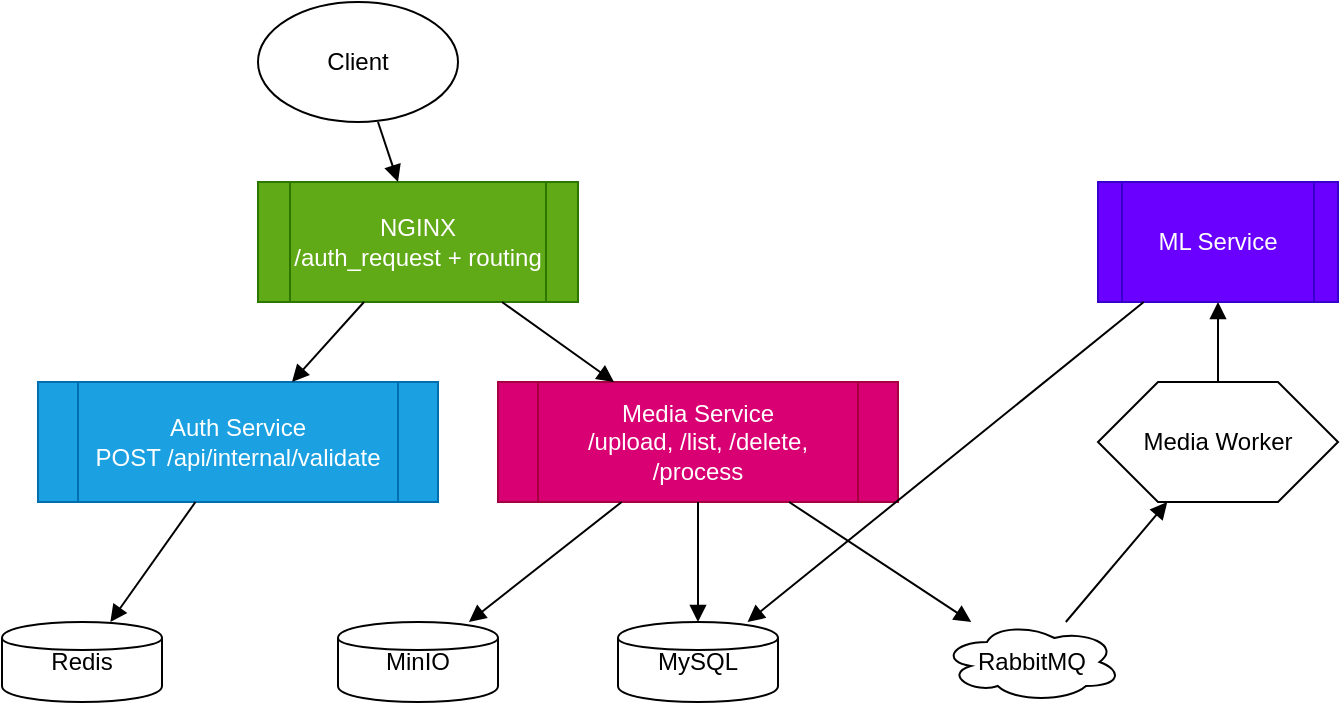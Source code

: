 <mxfile version="27.0.9">
  <diagram name="PhotoHub Architecture" id="photo-hub-diagram">
    <mxGraphModel dx="983" dy="595" grid="1" gridSize="10" guides="1" tooltips="1" connect="1" arrows="1" fold="1" page="1" pageScale="1" pageWidth="827" pageHeight="1169" math="0" shadow="0">
      <root>
        <mxCell id="0" />
        <mxCell id="1" parent="0" />
        <mxCell id="client" value="Client" style="shape=ellipse;whiteSpace=wrap;html=1;" parent="1" vertex="1">
          <mxGeometry x="198" y="70" width="100" height="60" as="geometry" />
        </mxCell>
        <mxCell id="nginx" value="NGINX&#xa;/auth_request + routing" style="shape=process;whiteSpace=wrap;html=1;fillColor=#60a917;fontColor=#ffffff;strokeColor=#2D7600;" parent="1" vertex="1">
          <mxGeometry x="198" y="160" width="160" height="60" as="geometry" />
        </mxCell>
        <mxCell id="auth" value="Auth Service&#xa;POST /api/internal/validate" style="shape=process;whiteSpace=wrap;html=1;fillColor=#1ba1e2;fontColor=#ffffff;strokeColor=#006EAF;" parent="1" vertex="1">
          <mxGeometry x="88" y="260" width="200" height="60" as="geometry" />
        </mxCell>
        <mxCell id="media" value="Media Service&#xa;/upload, /list, /delete, /process" style="shape=process;whiteSpace=wrap;html=1;fillColor=#d80073;fontColor=#ffffff;strokeColor=#A50040;" parent="1" vertex="1">
          <mxGeometry x="318" y="260" width="200" height="60" as="geometry" />
        </mxCell>
        <mxCell id="redis" value="Redis" style="shape=cylinder;whiteSpace=wrap;html=1;" parent="1" vertex="1">
          <mxGeometry x="70" y="380" width="80" height="40" as="geometry" />
        </mxCell>
        <mxCell id="minio" value="MinIO" style="shape=cylinder;whiteSpace=wrap;html=1;" parent="1" vertex="1">
          <mxGeometry x="238" y="380" width="80" height="40" as="geometry" />
        </mxCell>
        <mxCell id="mysql" value="MySQL" style="shape=cylinder;whiteSpace=wrap;html=1;" parent="1" vertex="1">
          <mxGeometry x="378" y="380" width="80" height="40" as="geometry" />
        </mxCell>
        <mxCell id="rabbitmq" value="RabbitMQ" style="shape=cloud;whiteSpace=wrap;html=1;" parent="1" vertex="1">
          <mxGeometry x="540" y="380" width="90" height="40" as="geometry" />
        </mxCell>
        <mxCell id="worker" value="Media Worker" style="shape=hexagon;whiteSpace=wrap;html=1;" parent="1" vertex="1">
          <mxGeometry x="618" y="260" width="120" height="60" as="geometry" />
        </mxCell>
        <mxCell id="ml" value="ML Service" style="shape=process;whiteSpace=wrap;html=1;fillColor=#6a00ff;fontColor=#ffffff;strokeColor=#3700CC;" parent="1" vertex="1">
          <mxGeometry x="618" y="160" width="120" height="60" as="geometry" />
        </mxCell>
        <mxCell id="e1" style="endArrow=block;" parent="1" source="client" target="nginx" edge="1">
          <mxGeometry relative="1" as="geometry" />
        </mxCell>
        <mxCell id="e2" style="endArrow=block;" parent="1" source="nginx" target="auth" edge="1">
          <mxGeometry relative="1" as="geometry" />
        </mxCell>
        <mxCell id="e3" style="endArrow=block;" parent="1" source="nginx" target="media" edge="1">
          <mxGeometry relative="1" as="geometry" />
        </mxCell>
        <mxCell id="e4" style="endArrow=block;" parent="1" source="auth" target="redis" edge="1">
          <mxGeometry relative="1" as="geometry" />
        </mxCell>
        <mxCell id="e5" style="endArrow=block;" parent="1" source="media" target="minio" edge="1">
          <mxGeometry relative="1" as="geometry" />
        </mxCell>
        <mxCell id="e6" style="endArrow=block;" parent="1" source="media" target="mysql" edge="1">
          <mxGeometry relative="1" as="geometry" />
        </mxCell>
        <mxCell id="e7" style="endArrow=block;" parent="1" source="media" target="rabbitmq" edge="1">
          <mxGeometry relative="1" as="geometry" />
        </mxCell>
        <mxCell id="e8" style="endArrow=block;" parent="1" source="rabbitmq" target="worker" edge="1">
          <mxGeometry relative="1" as="geometry" />
        </mxCell>
        <mxCell id="e9" style="endArrow=block;" parent="1" source="worker" target="ml" edge="1">
          <mxGeometry relative="1" as="geometry" />
        </mxCell>
        <mxCell id="e10" style="endArrow=block;" parent="1" source="ml" target="mysql" edge="1">
          <mxGeometry relative="1" as="geometry" />
        </mxCell>
      </root>
    </mxGraphModel>
  </diagram>
</mxfile>
